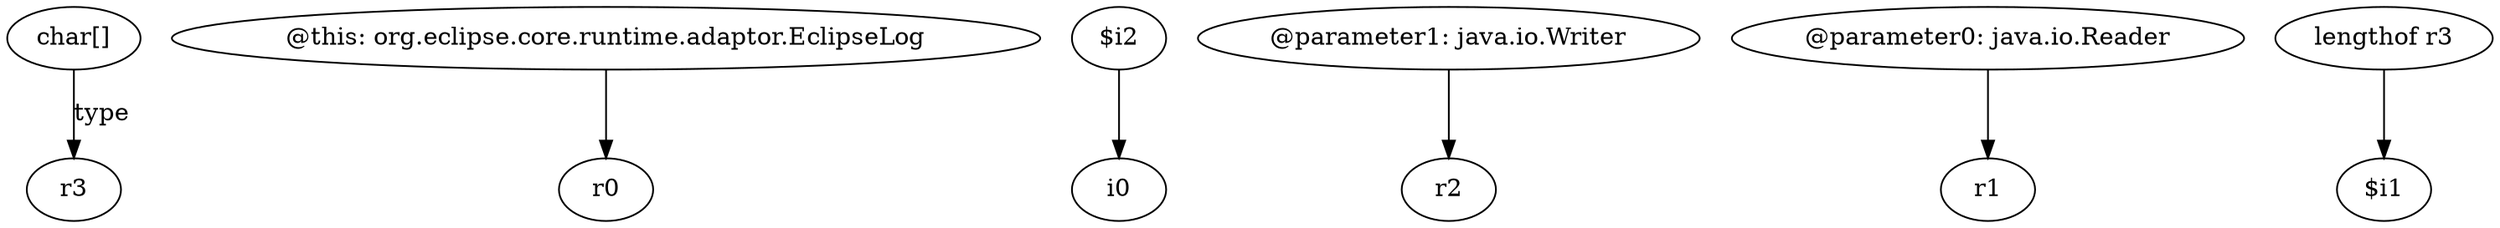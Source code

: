 digraph g {
0[label="char[]"]
1[label="r3"]
0->1[label="type"]
2[label="@this: org.eclipse.core.runtime.adaptor.EclipseLog"]
3[label="r0"]
2->3[label=""]
4[label="$i2"]
5[label="i0"]
4->5[label=""]
6[label="@parameter1: java.io.Writer"]
7[label="r2"]
6->7[label=""]
8[label="@parameter0: java.io.Reader"]
9[label="r1"]
8->9[label=""]
10[label="lengthof r3"]
11[label="$i1"]
10->11[label=""]
}